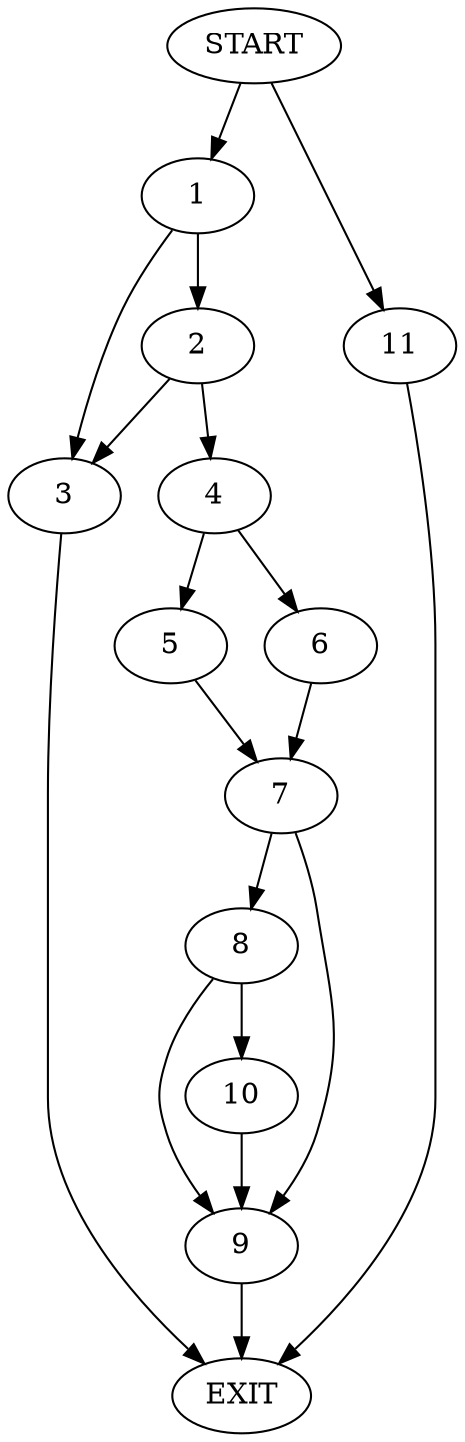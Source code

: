 digraph {
0 [label="START"]
12 [label="EXIT"]
0 -> 1
1 -> 2
1 -> 3
3 -> 12
2 -> 3
2 -> 4
4 -> 5
4 -> 6
6 -> 7
5 -> 7
7 -> 8
7 -> 9
9 -> 12
8 -> 10
8 -> 9
10 -> 9
0 -> 11
11 -> 12
}
